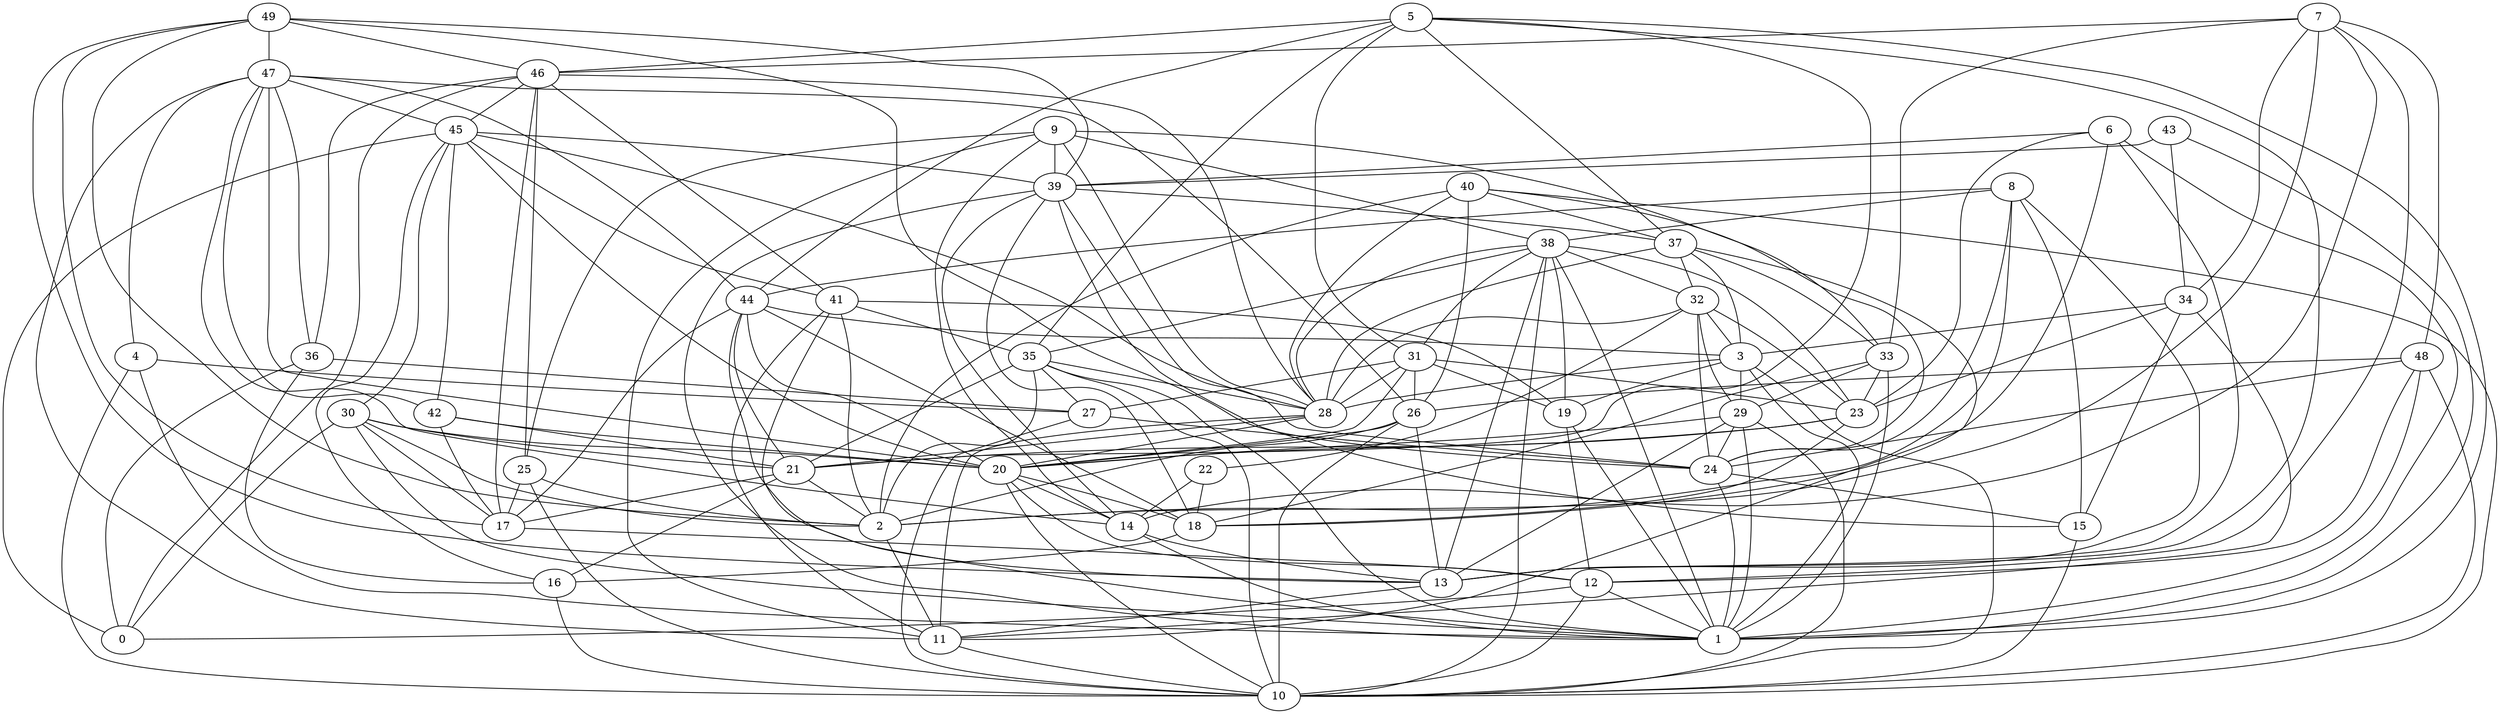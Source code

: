 digraph GG_graph {

subgraph G_graph {
edge [color = black]
"27" -> "24" [dir = none]
"42" -> "21" [dir = none]
"49" -> "13" [dir = none]
"46" -> "0" [dir = none]
"46" -> "41" [dir = none]
"4" -> "10" [dir = none]
"8" -> "38" [dir = none]
"22" -> "18" [dir = none]
"12" -> "1" [dir = none]
"33" -> "18" [dir = none]
"6" -> "1" [dir = none]
"45" -> "28" [dir = none]
"3" -> "1" [dir = none]
"30" -> "17" [dir = none]
"30" -> "21" [dir = none]
"30" -> "1" [dir = none]
"23" -> "18" [dir = none]
"20" -> "14" [dir = none]
"40" -> "28" [dir = none]
"41" -> "19" [dir = none]
"28" -> "21" [dir = none]
"9" -> "11" [dir = none]
"9" -> "33" [dir = none]
"9" -> "38" [dir = none]
"38" -> "13" [dir = none]
"38" -> "32" [dir = none]
"38" -> "1" [dir = none]
"32" -> "29" [dir = none]
"26" -> "20" [dir = none]
"39" -> "24" [dir = none]
"39" -> "15" [dir = none]
"39" -> "1" [dir = none]
"11" -> "10" [dir = none]
"48" -> "12" [dir = none]
"7" -> "12" [dir = none]
"5" -> "37" [dir = none]
"5" -> "35" [dir = none]
"5" -> "31" [dir = none]
"5" -> "1" [dir = none]
"43" -> "34" [dir = none]
"43" -> "1" [dir = none]
"36" -> "16" [dir = none]
"47" -> "44" [dir = none]
"47" -> "36" [dir = none]
"47" -> "11" [dir = none]
"25" -> "2" [dir = none]
"2" -> "11" [dir = none]
"19" -> "12" [dir = none]
"14" -> "1" [dir = none]
"6" -> "13" [dir = none]
"7" -> "14" [dir = none]
"37" -> "32" [dir = none]
"49" -> "24" [dir = none]
"38" -> "19" [dir = none]
"23" -> "21" [dir = none]
"5" -> "13" [dir = none]
"34" -> "23" [dir = none]
"35" -> "28" [dir = none]
"42" -> "20" [dir = none]
"49" -> "39" [dir = none]
"6" -> "18" [dir = none]
"29" -> "10" [dir = none]
"17" -> "12" [dir = none]
"5" -> "44" [dir = none]
"46" -> "28" [dir = none]
"37" -> "3" [dir = none]
"46" -> "36" [dir = none]
"4" -> "1" [dir = none]
"44" -> "20" [dir = none]
"25" -> "10" [dir = none]
"41" -> "35" [dir = none]
"21" -> "2" [dir = none]
"47" -> "20" [dir = none]
"30" -> "2" [dir = none]
"18" -> "16" [dir = none]
"33" -> "29" [dir = none]
"35" -> "21" [dir = none]
"31" -> "26" [dir = none]
"31" -> "27" [dir = none]
"47" -> "26" [dir = none]
"43" -> "39" [dir = none]
"37" -> "28" [dir = none]
"7" -> "33" [dir = none]
"48" -> "1" [dir = none]
"41" -> "2" [dir = none]
"12" -> "10" [dir = none]
"47" -> "42" [dir = none]
"3" -> "29" [dir = none]
"25" -> "17" [dir = none]
"6" -> "23" [dir = none]
"29" -> "24" [dir = none]
"29" -> "1" [dir = none]
"30" -> "0" [dir = none]
"5" -> "46" [dir = none]
"40" -> "10" [dir = none]
"7" -> "46" [dir = none]
"40" -> "37" [dir = none]
"23" -> "20" [dir = none]
"26" -> "13" [dir = none]
"24" -> "1" [dir = none]
"44" -> "17" [dir = none]
"44" -> "3" [dir = none]
"45" -> "30" [dir = none]
"28" -> "11" [dir = none]
"9" -> "14" [dir = none]
"14" -> "13" [dir = none]
"15" -> "10" [dir = none]
"34" -> "11" [dir = none]
"44" -> "21" [dir = none]
"45" -> "16" [dir = none]
"40" -> "24" [dir = none]
"29" -> "20" [dir = none]
"8" -> "44" [dir = none]
"39" -> "18" [dir = none]
"16" -> "10" [dir = none]
"31" -> "23" [dir = none]
"7" -> "34" [dir = none]
"8" -> "13" [dir = none]
"49" -> "47" [dir = none]
"36" -> "0" [dir = none]
"33" -> "1" [dir = none]
"20" -> "12" [dir = none]
"45" -> "20" [dir = none]
"28" -> "20" [dir = none]
"8" -> "15" [dir = none]
"45" -> "41" [dir = none]
"3" -> "10" [dir = none]
"26" -> "10" [dir = none]
"41" -> "1" [dir = none]
"46" -> "25" [dir = none]
"38" -> "35" [dir = none]
"49" -> "46" [dir = none]
"40" -> "26" [dir = none]
"44" -> "13" [dir = none]
"34" -> "3" [dir = none]
"38" -> "28" [dir = none]
"49" -> "2" [dir = none]
"8" -> "24" [dir = none]
"9" -> "25" [dir = none]
"26" -> "2" [dir = none]
"47" -> "45" [dir = none]
"7" -> "48" [dir = none]
"12" -> "0" [dir = none]
"36" -> "27" [dir = none]
"31" -> "20" [dir = none]
"32" -> "22" [dir = none]
"41" -> "11" [dir = none]
"9" -> "39" [dir = none]
"40" -> "2" [dir = none]
"35" -> "10" [dir = none]
"27" -> "10" [dir = none]
"3" -> "28" [dir = none]
"32" -> "24" [dir = none]
"39" -> "37" [dir = none]
"35" -> "27" [dir = none]
"33" -> "23" [dir = none]
"49" -> "17" [dir = none]
"21" -> "17" [dir = none]
"31" -> "19" [dir = none]
"37" -> "11" [dir = none]
"21" -> "16" [dir = none]
"3" -> "19" [dir = none]
"37" -> "33" [dir = none]
"45" -> "42" [dir = none]
"38" -> "23" [dir = none]
"13" -> "11" [dir = none]
"42" -> "17" [dir = none]
"45" -> "0" [dir = none]
"38" -> "31" [dir = none]
"29" -> "13" [dir = none]
"24" -> "15" [dir = none]
"7" -> "2" [dir = none]
"47" -> "14" [dir = none]
"4" -> "27" [dir = none]
"47" -> "4" [dir = none]
"34" -> "15" [dir = none]
"5" -> "21" [dir = none]
"19" -> "1" [dir = none]
"46" -> "45" [dir = none]
"20" -> "10" [dir = none]
"32" -> "3" [dir = none]
"35" -> "1" [dir = none]
"38" -> "10" [dir = none]
"44" -> "18" [dir = none]
"22" -> "14" [dir = none]
"45" -> "39" [dir = none]
"6" -> "39" [dir = none]
"46" -> "17" [dir = none]
"31" -> "28" [dir = none]
"20" -> "18" [dir = none]
"8" -> "2" [dir = none]
"39" -> "14" [dir = none]
"32" -> "23" [dir = none]
"48" -> "24" [dir = none]
"48" -> "10" [dir = none]
"30" -> "20" [dir = none]
"9" -> "28" [dir = none]
"35" -> "2" [dir = none]
"48" -> "26" [dir = none]
"32" -> "28" [dir = none]
}

}
